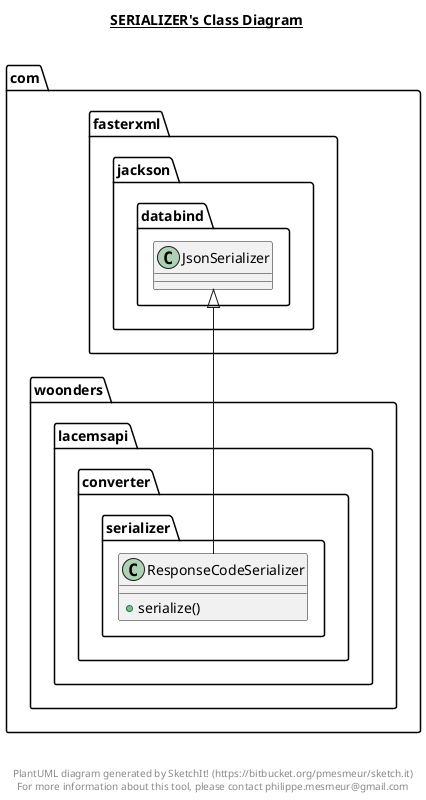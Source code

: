 @startuml

title __SERIALIZER's Class Diagram__\n

  namespace com.woonders.lacemsapi.converter {
    namespace serializer {
      class com.woonders.lacemsapi.converter.serializer.ResponseCodeSerializer {
          + serialize()
      }
    }
  }
  

  com.woonders.lacemsapi.converter.serializer.ResponseCodeSerializer -up-|> com.fasterxml.jackson.databind.JsonSerializer


right footer


PlantUML diagram generated by SketchIt! (https://bitbucket.org/pmesmeur/sketch.it)
For more information about this tool, please contact philippe.mesmeur@gmail.com
endfooter

@enduml
